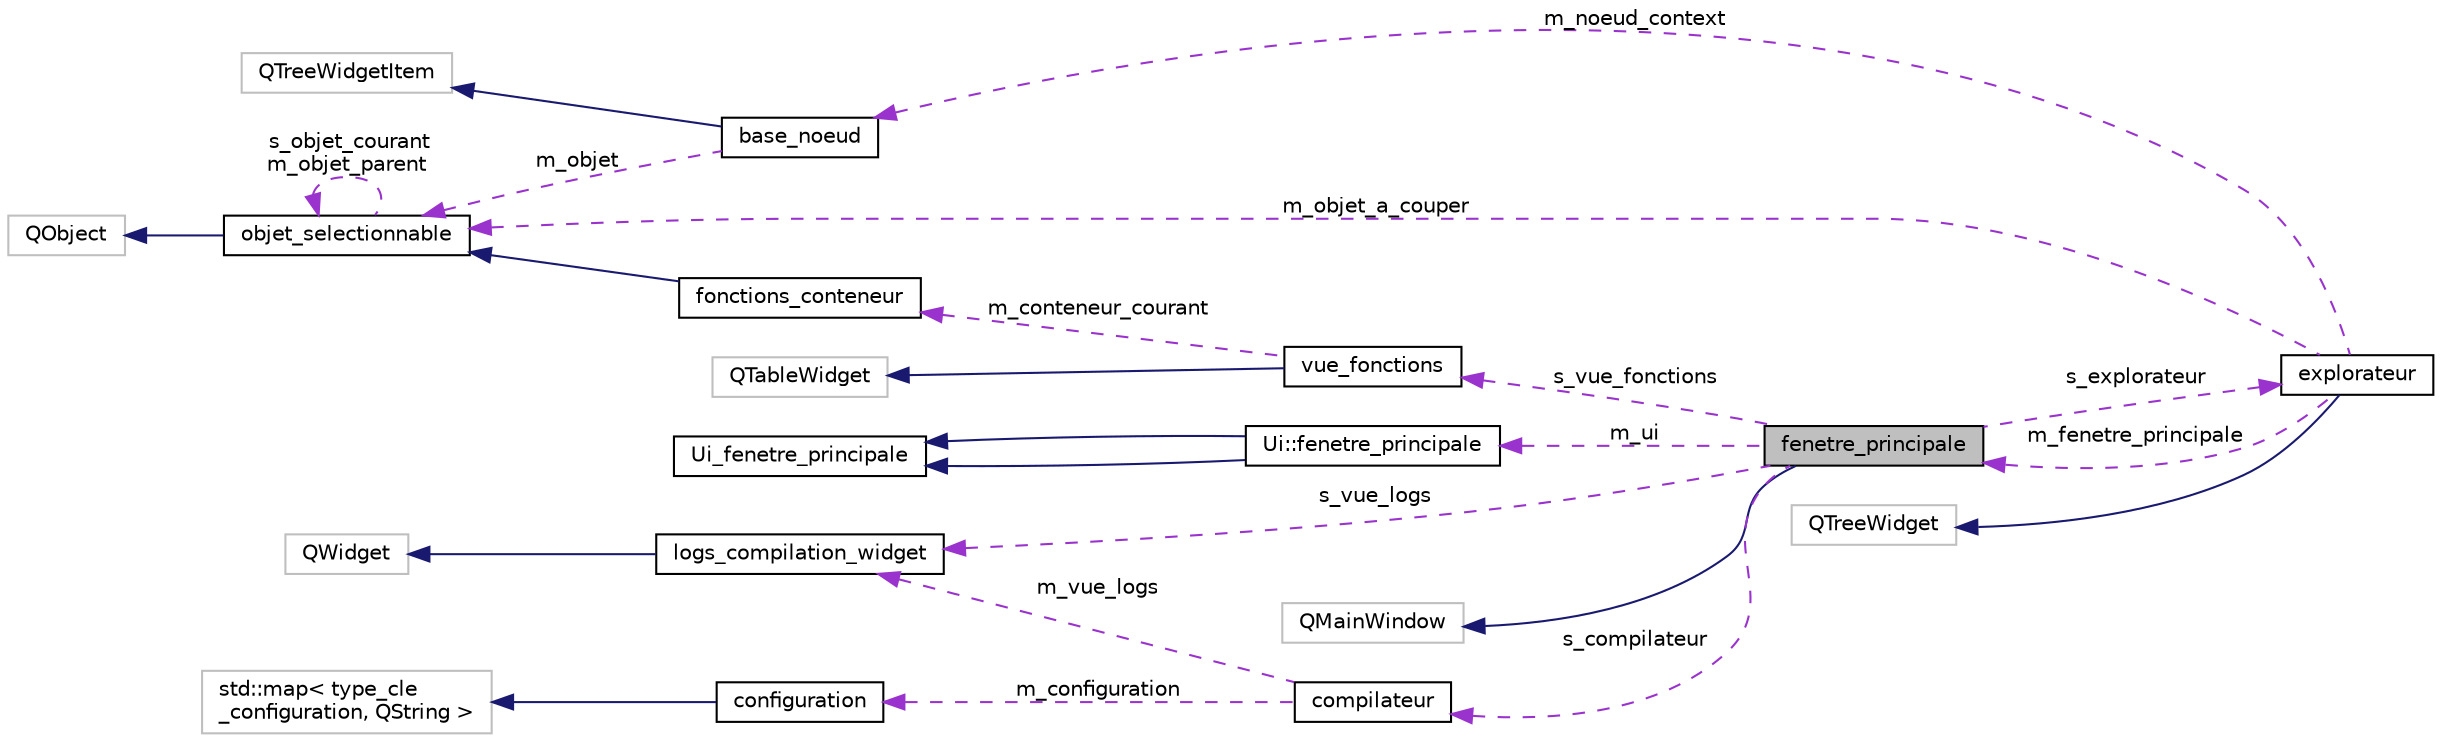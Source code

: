 digraph "fenetre_principale"
{
  edge [fontname="Helvetica",fontsize="10",labelfontname="Helvetica",labelfontsize="10"];
  node [fontname="Helvetica",fontsize="10",shape=record];
  rankdir="LR";
  Node2 [label="fenetre_principale",height=0.2,width=0.4,color="black", fillcolor="grey75", style="filled", fontcolor="black"];
  Node3 -> Node2 [dir="back",color="midnightblue",fontsize="10",style="solid",fontname="Helvetica"];
  Node3 [label="QMainWindow",height=0.2,width=0.4,color="grey75", fillcolor="white", style="filled"];
  Node4 -> Node2 [dir="back",color="darkorchid3",fontsize="10",style="dashed",label=" s_compilateur" ,fontname="Helvetica"];
  Node4 [label="compilateur",height=0.2,width=0.4,color="black", fillcolor="white", style="filled",URL="$classcompilateur.html",tooltip="Classe décrivant un compilateur. Le compilateur a pour rôle d&#39;exécuter un projet. ..."];
  Node5 -> Node4 [dir="back",color="darkorchid3",fontsize="10",style="dashed",label=" m_configuration" ,fontname="Helvetica"];
  Node5 [label="configuration",height=0.2,width=0.4,color="black", fillcolor="white", style="filled",URL="$classconfiguration.html",tooltip="Classe décrivant un configuration lors d&#39;une exécution. Pour un texte donné, une configuration corres..."];
  Node6 -> Node5 [dir="back",color="midnightblue",fontsize="10",style="solid",fontname="Helvetica"];
  Node6 [label="std::map\< type_cle\l_configuration, QString \>",height=0.2,width=0.4,color="grey75", fillcolor="white", style="filled"];
  Node7 -> Node4 [dir="back",color="darkorchid3",fontsize="10",style="dashed",label=" m_vue_logs" ,fontname="Helvetica"];
  Node7 [label="logs_compilation_widget",height=0.2,width=0.4,color="black", fillcolor="white", style="filled",URL="$classlogs__compilation__widget.html",tooltip="Classe décrivant le widget affichant l&#39;ensemble des logs. "];
  Node8 -> Node7 [dir="back",color="midnightblue",fontsize="10",style="solid",fontname="Helvetica"];
  Node8 [label="QWidget",height=0.2,width=0.4,color="grey75", fillcolor="white", style="filled"];
  Node7 -> Node2 [dir="back",color="darkorchid3",fontsize="10",style="dashed",label=" s_vue_logs" ,fontname="Helvetica"];
  Node9 -> Node2 [dir="back",color="darkorchid3",fontsize="10",style="dashed",label=" m_ui" ,fontname="Helvetica"];
  Node9 [label="Ui::fenetre_principale",height=0.2,width=0.4,color="black", fillcolor="white", style="filled",URL="$class_ui_1_1fenetre__principale.html"];
  Node10 -> Node9 [dir="back",color="midnightblue",fontsize="10",style="solid",fontname="Helvetica"];
  Node10 [label="Ui_fenetre_principale",height=0.2,width=0.4,color="black", fillcolor="white", style="filled",URL="$class_ui__fenetre__principale.html"];
  Node10 -> Node9 [dir="back",color="midnightblue",fontsize="10",style="solid",fontname="Helvetica"];
  Node11 -> Node2 [dir="back",color="darkorchid3",fontsize="10",style="dashed",label=" s_vue_fonctions" ,fontname="Helvetica"];
  Node11 [label="vue_fonctions",height=0.2,width=0.4,color="black", fillcolor="white", style="filled",URL="$classvue__fonctions.html"];
  Node12 -> Node11 [dir="back",color="midnightblue",fontsize="10",style="solid",fontname="Helvetica"];
  Node12 [label="QTableWidget",height=0.2,width=0.4,color="grey75", fillcolor="white", style="filled"];
  Node13 -> Node11 [dir="back",color="darkorchid3",fontsize="10",style="dashed",label=" m_conteneur_courant" ,fontname="Helvetica"];
  Node13 [label="fonctions_conteneur",height=0.2,width=0.4,color="black", fillcolor="white", style="filled",URL="$classfonctions__conteneur.html"];
  Node14 -> Node13 [dir="back",color="midnightblue",fontsize="10",style="solid",fontname="Helvetica"];
  Node14 [label="objet_selectionnable",height=0.2,width=0.4,color="black", fillcolor="white", style="filled",URL="$classobjet__selectionnable.html"];
  Node15 -> Node14 [dir="back",color="midnightblue",fontsize="10",style="solid",fontname="Helvetica"];
  Node15 [label="QObject",height=0.2,width=0.4,color="grey75", fillcolor="white", style="filled"];
  Node14 -> Node14 [dir="back",color="darkorchid3",fontsize="10",style="dashed",label=" s_objet_courant\nm_objet_parent" ,fontname="Helvetica"];
  Node16 -> Node2 [dir="back",color="darkorchid3",fontsize="10",style="dashed",label=" s_explorateur" ,fontname="Helvetica"];
  Node16 [label="explorateur",height=0.2,width=0.4,color="black", fillcolor="white", style="filled",URL="$classexplorateur.html"];
  Node17 -> Node16 [dir="back",color="midnightblue",fontsize="10",style="solid",fontname="Helvetica"];
  Node17 [label="QTreeWidget",height=0.2,width=0.4,color="grey75", fillcolor="white", style="filled"];
  Node18 -> Node16 [dir="back",color="darkorchid3",fontsize="10",style="dashed",label=" m_noeud_context" ,fontname="Helvetica"];
  Node18 [label="base_noeud",height=0.2,width=0.4,color="black", fillcolor="white", style="filled",URL="$classbase__noeud.html"];
  Node19 -> Node18 [dir="back",color="midnightblue",fontsize="10",style="solid",fontname="Helvetica"];
  Node19 [label="QTreeWidgetItem",height=0.2,width=0.4,color="grey75", fillcolor="white", style="filled"];
  Node14 -> Node18 [dir="back",color="darkorchid3",fontsize="10",style="dashed",label=" m_objet" ,fontname="Helvetica"];
  Node2 -> Node16 [dir="back",color="darkorchid3",fontsize="10",style="dashed",label=" m_fenetre_principale" ,fontname="Helvetica"];
  Node14 -> Node16 [dir="back",color="darkorchid3",fontsize="10",style="dashed",label=" m_objet_a_couper" ,fontname="Helvetica"];
}
